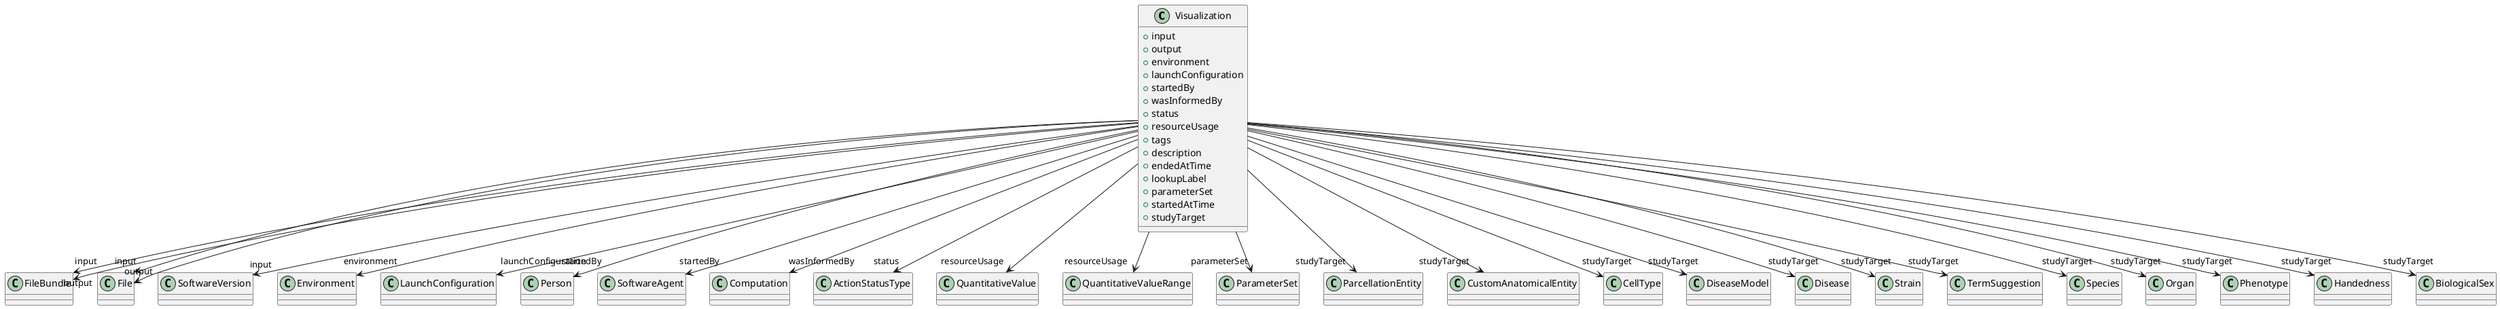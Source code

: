 @startuml
class Visualization {
+input
+output
+environment
+launchConfiguration
+startedBy
+wasInformedBy
+status
+resourceUsage
+tags
+description
+endedAtTime
+lookupLabel
+parameterSet
+startedAtTime
+studyTarget

}
Visualization -d-> "input" FileBundle
Visualization -d-> "input" File
Visualization -d-> "input" SoftwareVersion
Visualization -d-> "output" FileBundle
Visualization -d-> "output" File
Visualization -d-> "environment" Environment
Visualization -d-> "launchConfiguration" LaunchConfiguration
Visualization -d-> "startedBy" Person
Visualization -d-> "startedBy" SoftwareAgent
Visualization -d-> "wasInformedBy" Computation
Visualization -d-> "status" ActionStatusType
Visualization -d-> "resourceUsage" QuantitativeValue
Visualization -d-> "resourceUsage" QuantitativeValueRange
Visualization -d-> "parameterSet" ParameterSet
Visualization -d-> "studyTarget" ParcellationEntity
Visualization -d-> "studyTarget" CustomAnatomicalEntity
Visualization -d-> "studyTarget" CellType
Visualization -d-> "studyTarget" DiseaseModel
Visualization -d-> "studyTarget" Disease
Visualization -d-> "studyTarget" Strain
Visualization -d-> "studyTarget" TermSuggestion
Visualization -d-> "studyTarget" Species
Visualization -d-> "studyTarget" Organ
Visualization -d-> "studyTarget" Phenotype
Visualization -d-> "studyTarget" Handedness
Visualization -d-> "studyTarget" BiologicalSex

@enduml